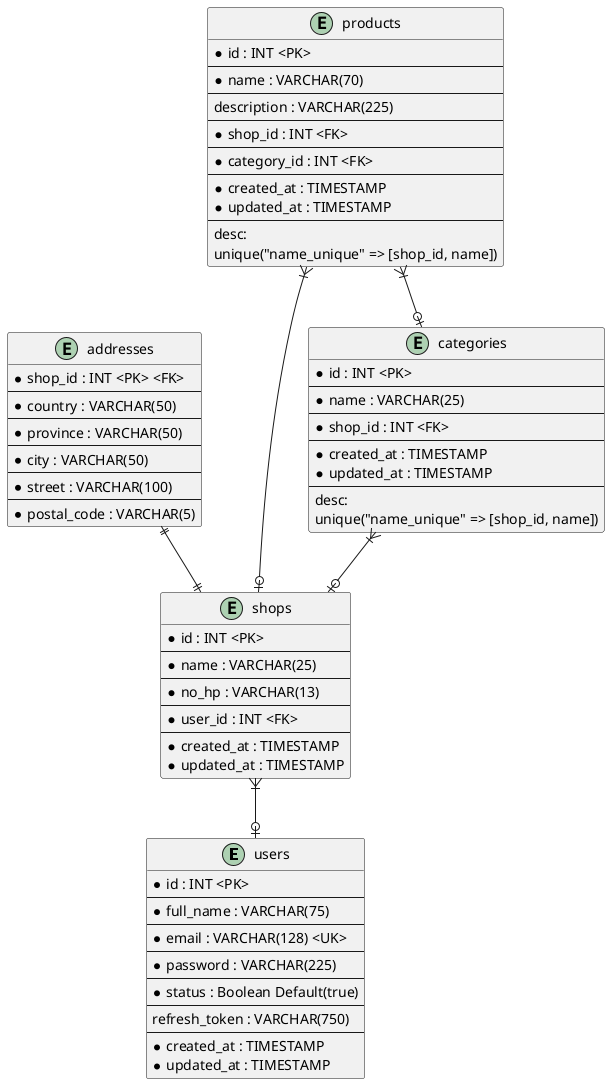 "@startuml kuliner_amuntai"

entity users {
   *id : INT <PK>
   --
   *full_name : VARCHAR(75)
   --
   *email : VARCHAR(128) <UK>
   --
   *password : VARCHAR(225)
   --
   *status : Boolean Default(true)
   --
   refresh_token : VARCHAR(750)
   --
   *created_at : TIMESTAMP
   *updated_at : TIMESTAMP
}

entity shops {
   *id : INT <PK>
   --
   *name : VARCHAR(25)
   --
   *no_hp : VARCHAR(13)
   --
   *user_id : INT <FK>
   --
   *created_at : TIMESTAMP
   *updated_at : TIMESTAMP
}

entity addresses {
  *shop_id : INT <PK> <FK>
  --
  *country : VARCHAR(50)
  --
  *province : VARCHAR(50)
  --
  *city : VARCHAR(50)
  --
  *street : VARCHAR(100)
  --
  *postal_code : VARCHAR(5)
}

entity categories {
   *id : INT <PK>
   --
   *name : VARCHAR(25)
   --
   *shop_id : INT <FK>
   --
   *created_at : TIMESTAMP
   *updated_at : TIMESTAMP
   --
   desc:
   unique("name_unique" => [shop_id, name])
}

entity products {
   *id : INT <PK>
   --
   *name : VARCHAR(70)
   --
   description : VARCHAR(225)
   --
   *shop_id : INT <FK>
   --
   *category_id : INT <FK>
   --
   *created_at : TIMESTAMP
   *updated_at : TIMESTAMP
   --
   desc:
   unique("name_unique" => [shop_id, name])
}

shops }|--o| users
addresses ||--|| shops
categories }|--o| shops
products }|--o| shops
products }|--o| categories

@enduml






